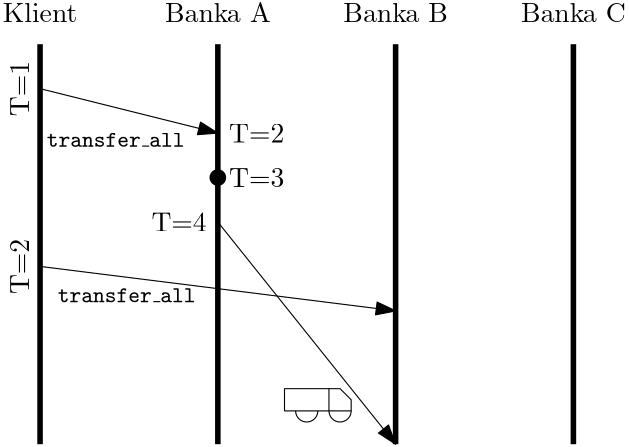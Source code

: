 <?xml version="1.0"?>
<!DOCTYPE ipe SYSTEM "ipe.dtd">
<ipe version="70206" creator="Ipe 7.2.7">
<info created="D:20180424235032" modified="D:20180425000604"/>
<preamble>\usepackage{rotating}</preamble>
<ipestyle name="basic">
<symbol name="arrow/arc(spx)">
<path stroke="sym-stroke" fill="sym-stroke" pen="sym-pen">
0 0 m
-1 0.333 l
-1 -0.333 l
h
</path>
</symbol>
<symbol name="arrow/farc(spx)">
<path stroke="sym-stroke" fill="white" pen="sym-pen">
0 0 m
-1 0.333 l
-1 -0.333 l
h
</path>
</symbol>
<symbol name="arrow/ptarc(spx)">
<path stroke="sym-stroke" fill="sym-stroke" pen="sym-pen">
0 0 m
-1 0.333 l
-0.8 0 l
-1 -0.333 l
h
</path>
</symbol>
<symbol name="arrow/fptarc(spx)">
<path stroke="sym-stroke" fill="white" pen="sym-pen">
0 0 m
-1 0.333 l
-0.8 0 l
-1 -0.333 l
h
</path>
</symbol>
<symbol name="mark/circle(sx)" transformations="translations">
<path fill="sym-stroke">
0.6 0 0 0.6 0 0 e
0.4 0 0 0.4 0 0 e
</path>
</symbol>
<symbol name="mark/disk(sx)" transformations="translations">
<path fill="sym-stroke">
0.6 0 0 0.6 0 0 e
</path>
</symbol>
<symbol name="mark/fdisk(sfx)" transformations="translations">
<group>
<path fill="sym-fill">
0.5 0 0 0.5 0 0 e
</path>
<path fill="sym-stroke" fillrule="eofill">
0.6 0 0 0.6 0 0 e
0.4 0 0 0.4 0 0 e
</path>
</group>
</symbol>
<symbol name="mark/box(sx)" transformations="translations">
<path fill="sym-stroke" fillrule="eofill">
-0.6 -0.6 m
0.6 -0.6 l
0.6 0.6 l
-0.6 0.6 l
h
-0.4 -0.4 m
0.4 -0.4 l
0.4 0.4 l
-0.4 0.4 l
h
</path>
</symbol>
<symbol name="mark/square(sx)" transformations="translations">
<path fill="sym-stroke">
-0.6 -0.6 m
0.6 -0.6 l
0.6 0.6 l
-0.6 0.6 l
h
</path>
</symbol>
<symbol name="mark/fsquare(sfx)" transformations="translations">
<group>
<path fill="sym-fill">
-0.5 -0.5 m
0.5 -0.5 l
0.5 0.5 l
-0.5 0.5 l
h
</path>
<path fill="sym-stroke" fillrule="eofill">
-0.6 -0.6 m
0.6 -0.6 l
0.6 0.6 l
-0.6 0.6 l
h
-0.4 -0.4 m
0.4 -0.4 l
0.4 0.4 l
-0.4 0.4 l
h
</path>
</group>
</symbol>
<symbol name="mark/cross(sx)" transformations="translations">
<group>
<path fill="sym-stroke">
-0.43 -0.57 m
0.57 0.43 l
0.43 0.57 l
-0.57 -0.43 l
h
</path>
<path fill="sym-stroke">
-0.43 0.57 m
0.57 -0.43 l
0.43 -0.57 l
-0.57 0.43 l
h
</path>
</group>
</symbol>
<symbol name="arrow/fnormal(spx)">
<path stroke="sym-stroke" fill="white" pen="sym-pen">
0 0 m
-1 0.333 l
-1 -0.333 l
h
</path>
</symbol>
<symbol name="arrow/pointed(spx)">
<path stroke="sym-stroke" fill="sym-stroke" pen="sym-pen">
0 0 m
-1 0.333 l
-0.8 0 l
-1 -0.333 l
h
</path>
</symbol>
<symbol name="arrow/fpointed(spx)">
<path stroke="sym-stroke" fill="white" pen="sym-pen">
0 0 m
-1 0.333 l
-0.8 0 l
-1 -0.333 l
h
</path>
</symbol>
<symbol name="arrow/linear(spx)">
<path stroke="sym-stroke" pen="sym-pen">
-1 0.333 m
0 0 l
-1 -0.333 l
</path>
</symbol>
<symbol name="arrow/fdouble(spx)">
<path stroke="sym-stroke" fill="white" pen="sym-pen">
0 0 m
-1 0.333 l
-1 -0.333 l
h
-1 0 m
-2 0.333 l
-2 -0.333 l
h
</path>
</symbol>
<symbol name="arrow/double(spx)">
<path stroke="sym-stroke" fill="sym-stroke" pen="sym-pen">
0 0 m
-1 0.333 l
-1 -0.333 l
h
-1 0 m
-2 0.333 l
-2 -0.333 l
h
</path>
</symbol>
<pen name="heavier" value="0.8"/>
<pen name="fat" value="1.2"/>
<pen name="ultrafat" value="2"/>
<symbolsize name="large" value="5"/>
<symbolsize name="small" value="2"/>
<symbolsize name="tiny" value="1.1"/>
<arrowsize name="large" value="10"/>
<arrowsize name="small" value="5"/>
<arrowsize name="tiny" value="3"/>
<color name="red" value="1 0 0"/>
<color name="green" value="0 1 0"/>
<color name="blue" value="0 0 1"/>
<color name="yellow" value="1 1 0"/>
<color name="orange" value="1 0.647 0"/>
<color name="gold" value="1 0.843 0"/>
<color name="purple" value="0.627 0.125 0.941"/>
<color name="gray" value="0.745"/>
<color name="brown" value="0.647 0.165 0.165"/>
<color name="navy" value="0 0 0.502"/>
<color name="pink" value="1 0.753 0.796"/>
<color name="seagreen" value="0.18 0.545 0.341"/>
<color name="turquoise" value="0.251 0.878 0.816"/>
<color name="violet" value="0.933 0.51 0.933"/>
<color name="darkblue" value="0 0 0.545"/>
<color name="darkcyan" value="0 0.545 0.545"/>
<color name="darkgray" value="0.663"/>
<color name="darkgreen" value="0 0.392 0"/>
<color name="darkmagenta" value="0.545 0 0.545"/>
<color name="darkorange" value="1 0.549 0"/>
<color name="darkred" value="0.545 0 0"/>
<color name="lightblue" value="0.678 0.847 0.902"/>
<color name="lightcyan" value="0.878 1 1"/>
<color name="lightgray" value="0.827"/>
<color name="lightgreen" value="0.565 0.933 0.565"/>
<color name="lightyellow" value="1 1 0.878"/>
<dashstyle name="dashed" value="[4] 0"/>
<dashstyle name="dotted" value="[1 3] 0"/>
<dashstyle name="dash dotted" value="[4 2 1 2] 0"/>
<dashstyle name="dash dot dotted" value="[4 2 1 2 1 2] 0"/>
<textsize name="large" value="\large"/>
<textsize name="Large" value="\Large"/>
<textsize name="LARGE" value="\LARGE"/>
<textsize name="huge" value="\huge"/>
<textsize name="Huge" value="\Huge"/>
<textsize name="small" value="\small"/>
<textsize name="footnote" value="\footnotesize"/>
<textsize name="tiny" value="\tiny"/>
<textstyle name="center" begin="\begin{center}" end="\end{center}"/>
<textstyle name="itemize" begin="\begin{itemize}" end="\end{itemize}"/>
<textstyle name="item" begin="\begin{itemize}\item{}" end="\end{itemize}"/>
<gridsize name="4 pts" value="4"/>
<gridsize name="8 pts (~3 mm)" value="8"/>
<gridsize name="16 pts (~6 mm)" value="16"/>
<gridsize name="32 pts (~12 mm)" value="32"/>
<gridsize name="10 pts (~3.5 mm)" value="10"/>
<gridsize name="20 pts (~7 mm)" value="20"/>
<gridsize name="14 pts (~5 mm)" value="14"/>
<gridsize name="28 pts (~10 mm)" value="28"/>
<gridsize name="56 pts (~20 mm)" value="56"/>
<anglesize name="90 deg" value="90"/>
<anglesize name="60 deg" value="60"/>
<anglesize name="45 deg" value="45"/>
<anglesize name="30 deg" value="30"/>
<anglesize name="22.5 deg" value="22.5"/>
<opacity name="10%" value="0.1"/>
<opacity name="30%" value="0.3"/>
<opacity name="50%" value="0.5"/>
<opacity name="75%" value="0.75"/>
<tiling name="falling" angle="-60" step="4" width="1"/>
<tiling name="rising" angle="30" step="4" width="1"/>
</ipestyle>
<page>
<layer name="alpha"/>
<view layers="alpha" active="alpha"/>
<path layer="alpha" matrix="1 0 0 1 -32 0" stroke="black" pen="ultrafat">
96 800 m
96 656 l
</path>
<text matrix="1 0 0 1 -32 0" transformations="translations" pos="96 808" stroke="black" type="label" width="26.844" height="6.918" depth="0" halign="center" valign="baseline">Klient</text>
<path matrix="1 0 0 1 32 0" stroke="black" pen="ultrafat">
96 800 m
96 656 l
</path>
<text matrix="1 0 0 1 32 0" transformations="translations" pos="96 808" stroke="black" type="label" width="38.052" height="6.918" depth="0" halign="center" valign="baseline">Banka A</text>
<path matrix="1 0 0 1 96 0" stroke="black" pen="ultrafat">
96 800 m
96 656 l
</path>
<text matrix="1 0 0 1 96 0" transformations="translations" pos="96 808" stroke="black" type="label" width="37.637" height="6.918" depth="0" halign="center" valign="baseline">Banka B</text>
<path matrix="1 0 0 1 160 0" stroke="black" pen="ultrafat">
96 800 m
96 656 l
</path>
<text matrix="1 0 0 1 160 0" transformations="translations" pos="96 808" stroke="black" type="label" width="37.775" height="6.918" depth="0" halign="center" valign="baseline">Banka C</text>
<path stroke="black" arrow="normal/normal">
64 784 m
128 768 l
</path>
<text matrix="1 0 0 1 -32 16" transformations="translations" pos="92 768" stroke="black" type="label" width="6.808" height="19.925" depth="0" halign="right" valign="center">\rotatebox{90}{T=1}</text>
<text transformations="translations" pos="132 768" stroke="black" type="label" width="19.925" height="6.808" depth="0" valign="center">T=2</text>
<use name="mark/disk(sx)" pos="128 752" size="large" stroke="black"/>
<text matrix="1 0 0 1 0 -16" transformations="translations" pos="132 768" stroke="black" type="label" width="19.925" height="6.808" depth="0" valign="center">T=3</text>
<text matrix="1 0 0 1 -8 -32" transformations="translations" pos="132 768" stroke="black" type="label" width="19.925" height="6.808" depth="0" halign="right" valign="center">T=4</text>
<path stroke="black" arrow="normal/normal">
128 736 m
192 656 l
</path>
<path matrix="1 0 0 1 8 4" stroke="black">
144 672 m
144 664 l
160 664 l
160 672 l
h
</path>
<path matrix="1 0 0 1 8 4" stroke="black">
160 672 m
164 672 l
168 668 l
168 664 l
160 664 l
</path>
<path matrix="1 0 0 1 8 4" stroke="black">
148 664 m
4 0 0 4 152 664 156 664 a
</path>
<path matrix="1 0 0 1 8 4" stroke="black">
160 664 m
4 0 0 4 164 664 168 664 a
</path>
<text matrix="1 0 0 1 -32 -48" transformations="translations" pos="92 768" stroke="black" type="label" width="6.808" height="19.925" depth="0" halign="right" valign="center">\rotatebox{90}{T=2}</text>
<path stroke="black" arrow="normal/normal">
64 720 m
192 704 l
</path>
<text matrix="1 0 0 1 36 -8" transformations="translations" pos="84 720" stroke="black" type="label" width="49.625" height="4.871" depth="0" halign="right" valign="top" size="footnote">\texttt{transfer\_all}</text>
<text matrix="1 0 0 1 32 48" transformations="translations" pos="84 720" stroke="black" type="label" width="49.625" height="4.871" depth="0" halign="right" valign="top" size="footnote">\texttt{transfer\_all}</text>
</page>
</ipe>
